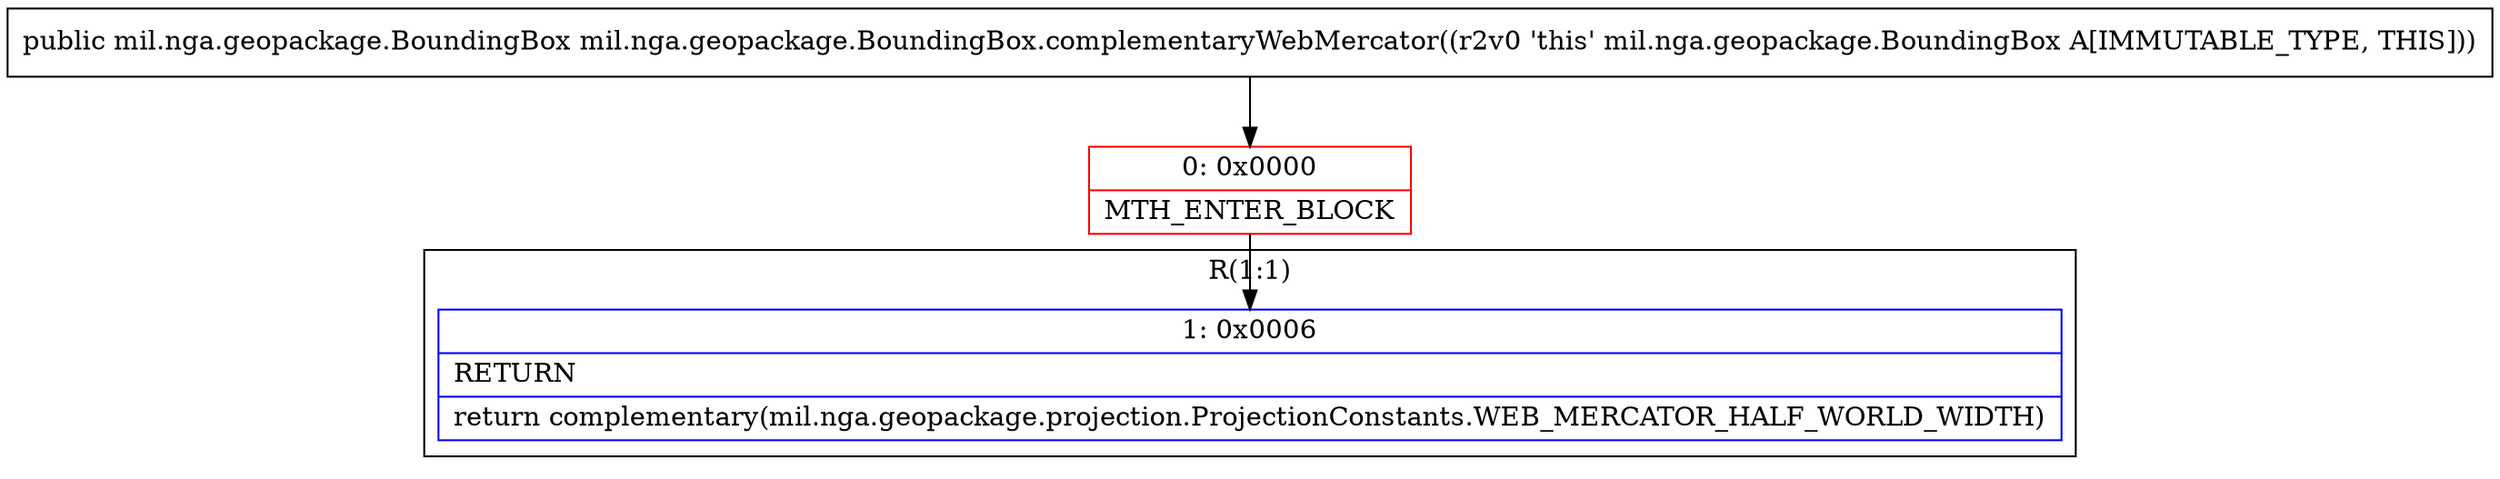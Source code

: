 digraph "CFG formil.nga.geopackage.BoundingBox.complementaryWebMercator()Lmil\/nga\/geopackage\/BoundingBox;" {
subgraph cluster_Region_1163940406 {
label = "R(1:1)";
node [shape=record,color=blue];
Node_1 [shape=record,label="{1\:\ 0x0006|RETURN\l|return complementary(mil.nga.geopackage.projection.ProjectionConstants.WEB_MERCATOR_HALF_WORLD_WIDTH)\l}"];
}
Node_0 [shape=record,color=red,label="{0\:\ 0x0000|MTH_ENTER_BLOCK\l}"];
MethodNode[shape=record,label="{public mil.nga.geopackage.BoundingBox mil.nga.geopackage.BoundingBox.complementaryWebMercator((r2v0 'this' mil.nga.geopackage.BoundingBox A[IMMUTABLE_TYPE, THIS])) }"];
MethodNode -> Node_0;
Node_0 -> Node_1;
}


